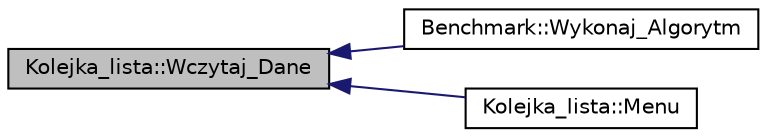 digraph G
{
  edge [fontname="Helvetica",fontsize="10",labelfontname="Helvetica",labelfontsize="10"];
  node [fontname="Helvetica",fontsize="10",shape=record];
  rankdir="LR";
  Node1 [label="Kolejka_lista::Wczytaj_Dane",height=0.2,width=0.4,color="black", fillcolor="grey75", style="filled" fontcolor="black"];
  Node1 -> Node2 [dir="back",color="midnightblue",fontsize="10",style="solid",fontname="Helvetica"];
  Node2 [label="Benchmark::Wykonaj_Algorytm",height=0.2,width=0.4,color="black", fillcolor="white", style="filled",URL="$class_benchmark.html#aec505cc255177517a37e06e3b49f5911",tooltip="Funkcja wykonujaca algorytm benchmarku. Funkcja wykonuje wczytanie danych z plikow stos..."];
  Node1 -> Node3 [dir="back",color="midnightblue",fontsize="10",style="solid",fontname="Helvetica"];
  Node3 [label="Kolejka_lista::Menu",height=0.2,width=0.4,color="black", fillcolor="white", style="filled",URL="$class_kolejka__lista.html#a52acff2296e6341bb36fbacb722045b2",tooltip="Funkcja wyswietlajca menu klasy Kolejka."];
}
